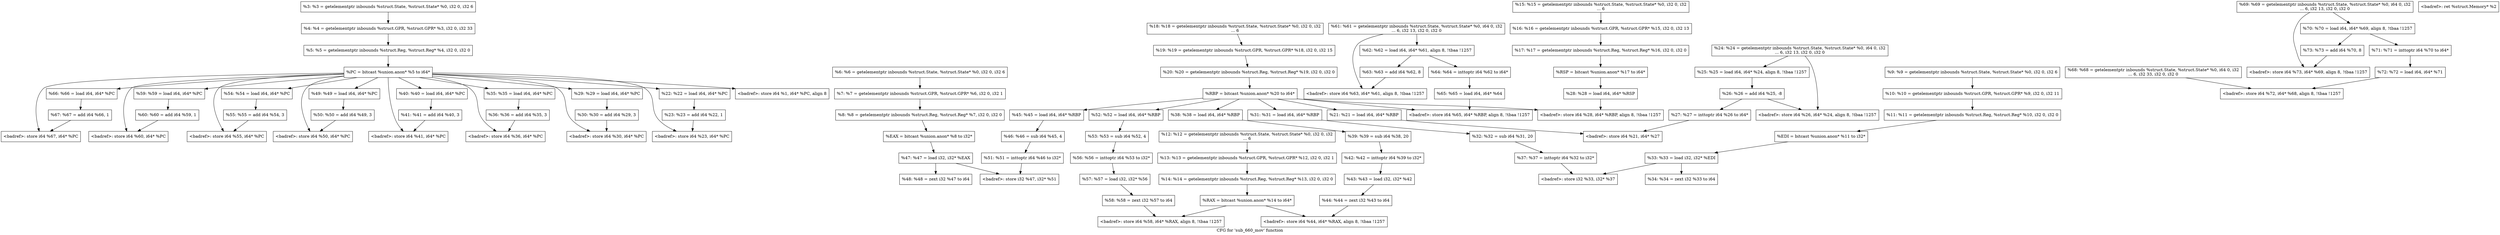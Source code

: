 digraph "CFG for 'sub_660_mov' function" {
	label="CFG for 'sub_660_mov' function";

	Node0x55f2a02f2928 [shape=record,label="{%3:  %3 = getelementptr inbounds %struct.State, %struct.State* %0, i32 0, i32 6}"];
	Node0x55f2a02f2928 -> Node0x55f2a02f2518;
	Node0x55f2a02f2518 [shape=record,label="{%4:  %4 = getelementptr inbounds %struct.GPR, %struct.GPR* %3, i32 0, i32 33}"];
	Node0x55f2a02f2518 -> Node0x55f2a02f2608;
	Node0x55f2a02f2608 [shape=record,label="{%5:  %5 = getelementptr inbounds %struct.Reg, %struct.Reg* %4, i32 0, i32 0}"];
	Node0x55f2a02f2608 -> Node0x55f2a02e0658;
	Node0x55f2a02e0658 [shape=record,label="{  %PC = bitcast %union.anon* %5 to i64*}"];
	Node0x55f2a02e0658 -> Node0x55f2a02f6c60;
	Node0x55f2a02e0658 -> Node0x55f2a02f5598;
	Node0x55f2a02e0658 -> Node0x55f2a02f6520;
	Node0x55f2a02e0658 -> Node0x55f2a02f6428;
	Node0x55f2a02e0658 -> Node0x55f2a02f6220;
	Node0x55f2a02e0658 -> Node0x55f2a02f6128;
	Node0x55f2a02e0658 -> Node0x55f2a02f5f00;
	Node0x55f2a02e0658 -> Node0x55f2a02f5e08;
	Node0x55f2a02e0658 -> Node0x55f2a02f5a60;
	Node0x55f2a02e0658 -> Node0x55f2a02f5968;
	Node0x55f2a02e0658 -> Node0x55f2a02f5740;
	Node0x55f2a02e0658 -> Node0x55f2a02f5648;
	Node0x55f2a02e0658 -> Node0x55f2a02f5230;
	Node0x55f2a02e0658 -> Node0x55f2a02f50f8;
	Node0x55f2a02e0658 -> Node0x55f2a02f3570;
	Node0x55f2a02e0658 -> Node0x55f2a02f3438;
	Node0x55f2a02e0658 -> Node0x55f2a02f2690;
	Node0x55f2a02f2690 [shape=record,label="{\<badref\>:  store i64 %1, i64* %PC, align 8}"];
	Node0x55f2a02f2728 [shape=record,label="{%6:  %6 = getelementptr inbounds %struct.State, %struct.State* %0, i32 0, i32 6}"];
	Node0x55f2a02f2728 -> Node0x55f2a02f2808;
	Node0x55f2a02f2808 [shape=record,label="{%7:  %7 = getelementptr inbounds %struct.GPR, %struct.GPR* %6, i32 0, i32 1}"];
	Node0x55f2a02f2808 -> Node0x55f2a02f29c8;
	Node0x55f2a02f29c8 [shape=record,label="{%8:  %8 = getelementptr inbounds %struct.Reg, %struct.Reg* %7, i32 0, i32 0}"];
	Node0x55f2a02f29c8 -> Node0x55f2a02e0168;
	Node0x55f2a02e0168 [shape=record,label="{  %EAX = bitcast %union.anon* %8 to i32*}"];
	Node0x55f2a02e0168 -> Node0x55f2a02f5d48;
	Node0x55f2a02f2af8 [shape=record,label="{%9:  %9 = getelementptr inbounds %struct.State, %struct.State* %0, i32 0, i32 6}"];
	Node0x55f2a02f2af8 -> Node0x55f2a02f2b98;
	Node0x55f2a02f2b98 [shape=record,label="{%10:  %10 = getelementptr inbounds %struct.GPR, %struct.GPR* %9, i32 0, i32 11}"];
	Node0x55f2a02f2b98 -> Node0x55f2a02f2c38;
	Node0x55f2a02f2c38 [shape=record,label="{%11:  %11 = getelementptr inbounds %struct.Reg, %struct.Reg* %10, i32 0, i32 0}"];
	Node0x55f2a02f2c38 -> Node0x55f2a02e0328;
	Node0x55f2a02e0328 [shape=record,label="{  %EDI = bitcast %union.anon* %11 to i32*}"];
	Node0x55f2a02e0328 -> Node0x55f2a02f2fc8;
	Node0x55f2a02f2cd8 [shape=record,label="{%12:  %12 = getelementptr inbounds %struct.State, %struct.State* %0, i32 0, i32\l... 6}"];
	Node0x55f2a02f2cd8 -> Node0x55f2a02f2d78;
	Node0x55f2a02f2d78 [shape=record,label="{%13:  %13 = getelementptr inbounds %struct.GPR, %struct.GPR* %12, i32 0, i32 1}"];
	Node0x55f2a02f2d78 -> Node0x55f2a02f2e18;
	Node0x55f2a02f2e18 [shape=record,label="{%14:  %14 = getelementptr inbounds %struct.Reg, %struct.Reg* %13, i32 0, i32 0}"];
	Node0x55f2a02f2e18 -> Node0x55f2a02dfe48;
	Node0x55f2a02dfe48 [shape=record,label="{  %RAX = bitcast %union.anon* %14 to i64*}"];
	Node0x55f2a02dfe48 -> Node0x55f2a02f63c0;
	Node0x55f2a02dfe48 -> Node0x55f2a02f5c00;
	Node0x55f2a02f2eb8 [shape=record,label="{%15:  %15 = getelementptr inbounds %struct.State, %struct.State* %0, i32 0, i32\l... 6}"];
	Node0x55f2a02f2eb8 -> Node0x55f2a02f2f58;
	Node0x55f2a02f2f58 [shape=record,label="{%16:  %16 = getelementptr inbounds %struct.GPR, %struct.GPR* %15, i32 0, i32 13}"];
	Node0x55f2a02f2f58 -> Node0x55f2a02f3108;
	Node0x55f2a02f3108 [shape=record,label="{%17:  %17 = getelementptr inbounds %struct.Reg, %struct.Reg* %16, i32 0, i32 0}"];
	Node0x55f2a02f3108 -> Node0x55f2a02f2a38;
	Node0x55f2a02f2a38 [shape=record,label="{  %RSP = bitcast %union.anon* %17 to i64*}"];
	Node0x55f2a02f2a38 -> Node0x55f2a02f5098;
	Node0x55f2a02f31a8 [shape=record,label="{%18:  %18 = getelementptr inbounds %struct.State, %struct.State* %0, i32 0, i32\l... 6}"];
	Node0x55f2a02f31a8 -> Node0x55f2a02f3248;
	Node0x55f2a02f3248 [shape=record,label="{%19:  %19 = getelementptr inbounds %struct.GPR, %struct.GPR* %18, i32 0, i32 15}"];
	Node0x55f2a02f3248 -> Node0x55f2a02f32e8;
	Node0x55f2a02f32e8 [shape=record,label="{%20:  %20 = getelementptr inbounds %struct.Reg, %struct.Reg* %19, i32 0, i32 0}"];
	Node0x55f2a02f32e8 -> Node0x55f2a02f3358;
	Node0x55f2a02f3358 [shape=record,label="{  %RBP = bitcast %union.anon* %20 to i64*}"];
	Node0x55f2a02f3358 -> Node0x55f2a02f54b0;
	Node0x55f2a02f3358 -> Node0x55f2a02f6048;
	Node0x55f2a02f3358 -> Node0x55f2a02f5c68;
	Node0x55f2a02f3358 -> Node0x55f2a02f5888;
	Node0x55f2a02f3358 -> Node0x55f2a02f5318;
	Node0x55f2a02f3358 -> Node0x55f2a02f52b0;
	Node0x55f2a02f3358 -> Node0x55f2a02f33d8;
	Node0x55f2a02f33d8 [shape=record,label="{%21:  %21 = load i64, i64* %RBP}"];
	Node0x55f2a02f33d8 -> Node0x55f2a02f49a0;
	Node0x55f2a02f3438 [shape=record,label="{%22:  %22 = load i64, i64* %PC}"];
	Node0x55f2a02f3438 -> Node0x55f2a02f34f0;
	Node0x55f2a02f34f0 [shape=record,label="{%23:  %23 = add i64 %22, 1}"];
	Node0x55f2a02f34f0 -> Node0x55f2a02f3570;
	Node0x55f2a02f3570 [shape=record,label="{\<badref\>:  store i64 %23, i64* %PC}"];
	Node0x55f2a02f3690 [shape=record,label="{%24:  %24 = getelementptr inbounds %struct.State, %struct.State* %0, i64 0, i32\l... 6, i32 13, i32 0, i32 0}"];
	Node0x55f2a02f3690 -> Node0x55f2a02f4a20;
	Node0x55f2a02f3690 -> Node0x55f2a02f3708;
	Node0x55f2a02f3708 [shape=record,label="{%25:  %25 = load i64, i64* %24, align 8, !tbaa !1257}"];
	Node0x55f2a02f3708 -> Node0x55f2a02f48c0;
	Node0x55f2a02f48c0 [shape=record,label="{%26:  %26 = add i64 %25, -8}"];
	Node0x55f2a02f48c0 -> Node0x55f2a02f4a20;
	Node0x55f2a02f48c0 -> Node0x55f2a02f4928;
	Node0x55f2a02f4928 [shape=record,label="{%27:  %27 = inttoptr i64 %26 to i64*}"];
	Node0x55f2a02f4928 -> Node0x55f2a02f49a0;
	Node0x55f2a02f49a0 [shape=record,label="{\<badref\>:  store i64 %21, i64* %27}"];
	Node0x55f2a02f4a20 [shape=record,label="{\<badref\>:  store i64 %26, i64* %24, align 8, !tbaa !1257}"];
	Node0x55f2a02f5098 [shape=record,label="{%28:  %28 = load i64, i64* %RSP}"];
	Node0x55f2a02f5098 -> Node0x55f2a02f52b0;
	Node0x55f2a02f50f8 [shape=record,label="{%29:  %29 = load i64, i64* %PC}"];
	Node0x55f2a02f50f8 -> Node0x55f2a02f51b0;
	Node0x55f2a02f51b0 [shape=record,label="{%30:  %30 = add i64 %29, 3}"];
	Node0x55f2a02f51b0 -> Node0x55f2a02f5230;
	Node0x55f2a02f5230 [shape=record,label="{\<badref\>:  store i64 %30, i64* %PC}"];
	Node0x55f2a02f52b0 [shape=record,label="{\<badref\>:  store i64 %28, i64* %RBP, align 8, !tbaa !1257}"];
	Node0x55f2a02f5318 [shape=record,label="{%31:  %31 = load i64, i64* %RBP}"];
	Node0x55f2a02f5318 -> Node0x55f2a02f53d0;
	Node0x55f2a02f53d0 [shape=record,label="{%32:  %32 = sub i64 %31, 20}"];
	Node0x55f2a02f53d0 -> Node0x55f2a02f57a8;
	Node0x55f2a02f2fc8 [shape=record,label="{%33:  %33 = load i32, i32* %EDI}"];
	Node0x55f2a02f2fc8 -> Node0x55f2a02f5820;
	Node0x55f2a02f2fc8 -> Node0x55f2a02f3028;
	Node0x55f2a02f3028 [shape=record,label="{%34:  %34 = zext i32 %33 to i64}"];
	Node0x55f2a02f5648 [shape=record,label="{%35:  %35 = load i64, i64* %PC}"];
	Node0x55f2a02f5648 -> Node0x55f2a02f56c0;
	Node0x55f2a02f56c0 [shape=record,label="{%36:  %36 = add i64 %35, 3}"];
	Node0x55f2a02f56c0 -> Node0x55f2a02f5740;
	Node0x55f2a02f5740 [shape=record,label="{\<badref\>:  store i64 %36, i64* %PC}"];
	Node0x55f2a02f57a8 [shape=record,label="{%37:  %37 = inttoptr i64 %32 to i32*}"];
	Node0x55f2a02f57a8 -> Node0x55f2a02f5820;
	Node0x55f2a02f5820 [shape=record,label="{\<badref\>:  store i32 %33, i32* %37}"];
	Node0x55f2a02f5888 [shape=record,label="{%38:  %38 = load i64, i64* %RBP}"];
	Node0x55f2a02f5888 -> Node0x55f2a02f5900;
	Node0x55f2a02f5900 [shape=record,label="{%39:  %39 = sub i64 %38, 20}"];
	Node0x55f2a02f5900 -> Node0x55f2a02f5ac8;
	Node0x55f2a02f5968 [shape=record,label="{%40:  %40 = load i64, i64* %PC}"];
	Node0x55f2a02f5968 -> Node0x55f2a02f59e0;
	Node0x55f2a02f59e0 [shape=record,label="{%41:  %41 = add i64 %40, 3}"];
	Node0x55f2a02f59e0 -> Node0x55f2a02f5a60;
	Node0x55f2a02f5a60 [shape=record,label="{\<badref\>:  store i64 %41, i64* %PC}"];
	Node0x55f2a02f5ac8 [shape=record,label="{%42:  %42 = inttoptr i64 %39 to i32*}"];
	Node0x55f2a02f5ac8 -> Node0x55f2a02f5b28;
	Node0x55f2a02f5b28 [shape=record,label="{%43:  %43 = load i32, i32* %42}"];
	Node0x55f2a02f5b28 -> Node0x55f2a02f5b88;
	Node0x55f2a02f5b88 [shape=record,label="{%44:  %44 = zext i32 %43 to i64}"];
	Node0x55f2a02f5b88 -> Node0x55f2a02f5c00;
	Node0x55f2a02f5c00 [shape=record,label="{\<badref\>:  store i64 %44, i64* %RAX, align 8, !tbaa !1257}"];
	Node0x55f2a02f5c68 [shape=record,label="{%45:  %45 = load i64, i64* %RBP}"];
	Node0x55f2a02f5c68 -> Node0x55f2a02f5ce0;
	Node0x55f2a02f5ce0 [shape=record,label="{%46:  %46 = sub i64 %45, 4}"];
	Node0x55f2a02f5ce0 -> Node0x55f2a02f5f68;
	Node0x55f2a02f5d48 [shape=record,label="{%47:  %47 = load i32, i32* %EAX}"];
	Node0x55f2a02f5d48 -> Node0x55f2a02f5fe0;
	Node0x55f2a02f5d48 -> Node0x55f2a02f5da8;
	Node0x55f2a02f5da8 [shape=record,label="{%48:  %48 = zext i32 %47 to i64}"];
	Node0x55f2a02f5e08 [shape=record,label="{%49:  %49 = load i64, i64* %PC}"];
	Node0x55f2a02f5e08 -> Node0x55f2a02f5e80;
	Node0x55f2a02f5e80 [shape=record,label="{%50:  %50 = add i64 %49, 3}"];
	Node0x55f2a02f5e80 -> Node0x55f2a02f5f00;
	Node0x55f2a02f5f00 [shape=record,label="{\<badref\>:  store i64 %50, i64* %PC}"];
	Node0x55f2a02f5f68 [shape=record,label="{%51:  %51 = inttoptr i64 %46 to i32*}"];
	Node0x55f2a02f5f68 -> Node0x55f2a02f5fe0;
	Node0x55f2a02f5fe0 [shape=record,label="{\<badref\>:  store i32 %47, i32* %51}"];
	Node0x55f2a02f6048 [shape=record,label="{%52:  %52 = load i64, i64* %RBP}"];
	Node0x55f2a02f6048 -> Node0x55f2a02f60c0;
	Node0x55f2a02f60c0 [shape=record,label="{%53:  %53 = sub i64 %52, 4}"];
	Node0x55f2a02f60c0 -> Node0x55f2a02f6288;
	Node0x55f2a02f6128 [shape=record,label="{%54:  %54 = load i64, i64* %PC}"];
	Node0x55f2a02f6128 -> Node0x55f2a02f61a0;
	Node0x55f2a02f61a0 [shape=record,label="{%55:  %55 = add i64 %54, 3}"];
	Node0x55f2a02f61a0 -> Node0x55f2a02f6220;
	Node0x55f2a02f6220 [shape=record,label="{\<badref\>:  store i64 %55, i64* %PC}"];
	Node0x55f2a02f6288 [shape=record,label="{%56:  %56 = inttoptr i64 %53 to i32*}"];
	Node0x55f2a02f6288 -> Node0x55f2a02f62e8;
	Node0x55f2a02f62e8 [shape=record,label="{%57:  %57 = load i32, i32* %56}"];
	Node0x55f2a02f62e8 -> Node0x55f2a02f6348;
	Node0x55f2a02f6348 [shape=record,label="{%58:  %58 = zext i32 %57 to i64}"];
	Node0x55f2a02f6348 -> Node0x55f2a02f63c0;
	Node0x55f2a02f63c0 [shape=record,label="{\<badref\>:  store i64 %58, i64* %RAX, align 8, !tbaa !1257}"];
	Node0x55f2a02f6428 [shape=record,label="{%59:  %59 = load i64, i64* %PC}"];
	Node0x55f2a02f6428 -> Node0x55f2a02f64a0;
	Node0x55f2a02f64a0 [shape=record,label="{%60:  %60 = add i64 %59, 1}"];
	Node0x55f2a02f64a0 -> Node0x55f2a02f6520;
	Node0x55f2a02f6520 [shape=record,label="{\<badref\>:  store i64 %60, i64* %PC}"];
	Node0x55f2a02f6600 [shape=record,label="{%61:  %61 = getelementptr inbounds %struct.State, %struct.State* %0, i64 0, i32\l... 6, i32 13, i32 0, i32 0}"];
	Node0x55f2a02f6600 -> Node0x55f2a02f5530;
	Node0x55f2a02f6600 -> Node0x55f2a02f6678;
	Node0x55f2a02f6678 [shape=record,label="{%62:  %62 = load i64, i64* %61, align 8, !tbaa !1257}"];
	Node0x55f2a02f6678 -> Node0x55f2a02f6758;
	Node0x55f2a02f6678 -> Node0x55f2a02f66f0;
	Node0x55f2a02f66f0 [shape=record,label="{%63:  %63 = add i64 %62, 8}"];
	Node0x55f2a02f66f0 -> Node0x55f2a02f5530;
	Node0x55f2a02f6758 [shape=record,label="{%64:  %64 = inttoptr i64 %62 to i64*}"];
	Node0x55f2a02f6758 -> Node0x55f2a02f5438;
	Node0x55f2a02f5438 [shape=record,label="{%65:  %65 = load i64, i64* %64}"];
	Node0x55f2a02f5438 -> Node0x55f2a02f54b0;
	Node0x55f2a02f54b0 [shape=record,label="{\<badref\>:  store i64 %65, i64* %RBP, align 8, !tbaa !1257}"];
	Node0x55f2a02f5530 [shape=record,label="{\<badref\>:  store i64 %63, i64* %61, align 8, !tbaa !1257}"];
	Node0x55f2a02f5598 [shape=record,label="{%66:  %66 = load i64, i64* %PC}"];
	Node0x55f2a02f5598 -> Node0x55f2a02f6be0;
	Node0x55f2a02f6be0 [shape=record,label="{%67:  %67 = add i64 %66, 1}"];
	Node0x55f2a02f6be0 -> Node0x55f2a02f6c60;
	Node0x55f2a02f6c60 [shape=record,label="{\<badref\>:  store i64 %67, i64* %PC}"];
	Node0x55f2a02f6d40 [shape=record,label="{%68:  %68 = getelementptr inbounds %struct.State, %struct.State* %0, i64 0, i32\l... 6, i32 33, i32 0, i32 0}"];
	Node0x55f2a02f6d40 -> Node0x55f2a02f6fe0;
	Node0x55f2a02f6e30 [shape=record,label="{%69:  %69 = getelementptr inbounds %struct.State, %struct.State* %0, i64 0, i32\l... 6, i32 13, i32 0, i32 0}"];
	Node0x55f2a02f6e30 -> Node0x55f2a02f70e0;
	Node0x55f2a02f6e30 -> Node0x55f2a02f6ea8;
	Node0x55f2a02f6ea8 [shape=record,label="{%70:  %70 = load i64, i64* %69, align 8, !tbaa !1257}"];
	Node0x55f2a02f6ea8 -> Node0x55f2a02f7060;
	Node0x55f2a02f6ea8 -> Node0x55f2a02f6f08;
	Node0x55f2a02f6f08 [shape=record,label="{%71:  %71 = inttoptr i64 %70 to i64*}"];
	Node0x55f2a02f6f08 -> Node0x55f2a02f6f68;
	Node0x55f2a02f6f68 [shape=record,label="{%72:  %72 = load i64, i64* %71}"];
	Node0x55f2a02f6f68 -> Node0x55f2a02f6fe0;
	Node0x55f2a02f6fe0 [shape=record,label="{\<badref\>:  store i64 %72, i64* %68, align 8, !tbaa !1257}"];
	Node0x55f2a02f7060 [shape=record,label="{%73:  %73 = add i64 %70, 8}"];
	Node0x55f2a02f7060 -> Node0x55f2a02f70e0;
	Node0x55f2a02f70e0 [shape=record,label="{\<badref\>:  store i64 %73, i64* %69, align 8, !tbaa !1257}"];
	Node0x55f2a02f7148 [shape=record,label="{\<badref\>:  ret %struct.Memory* %2}"];
}
